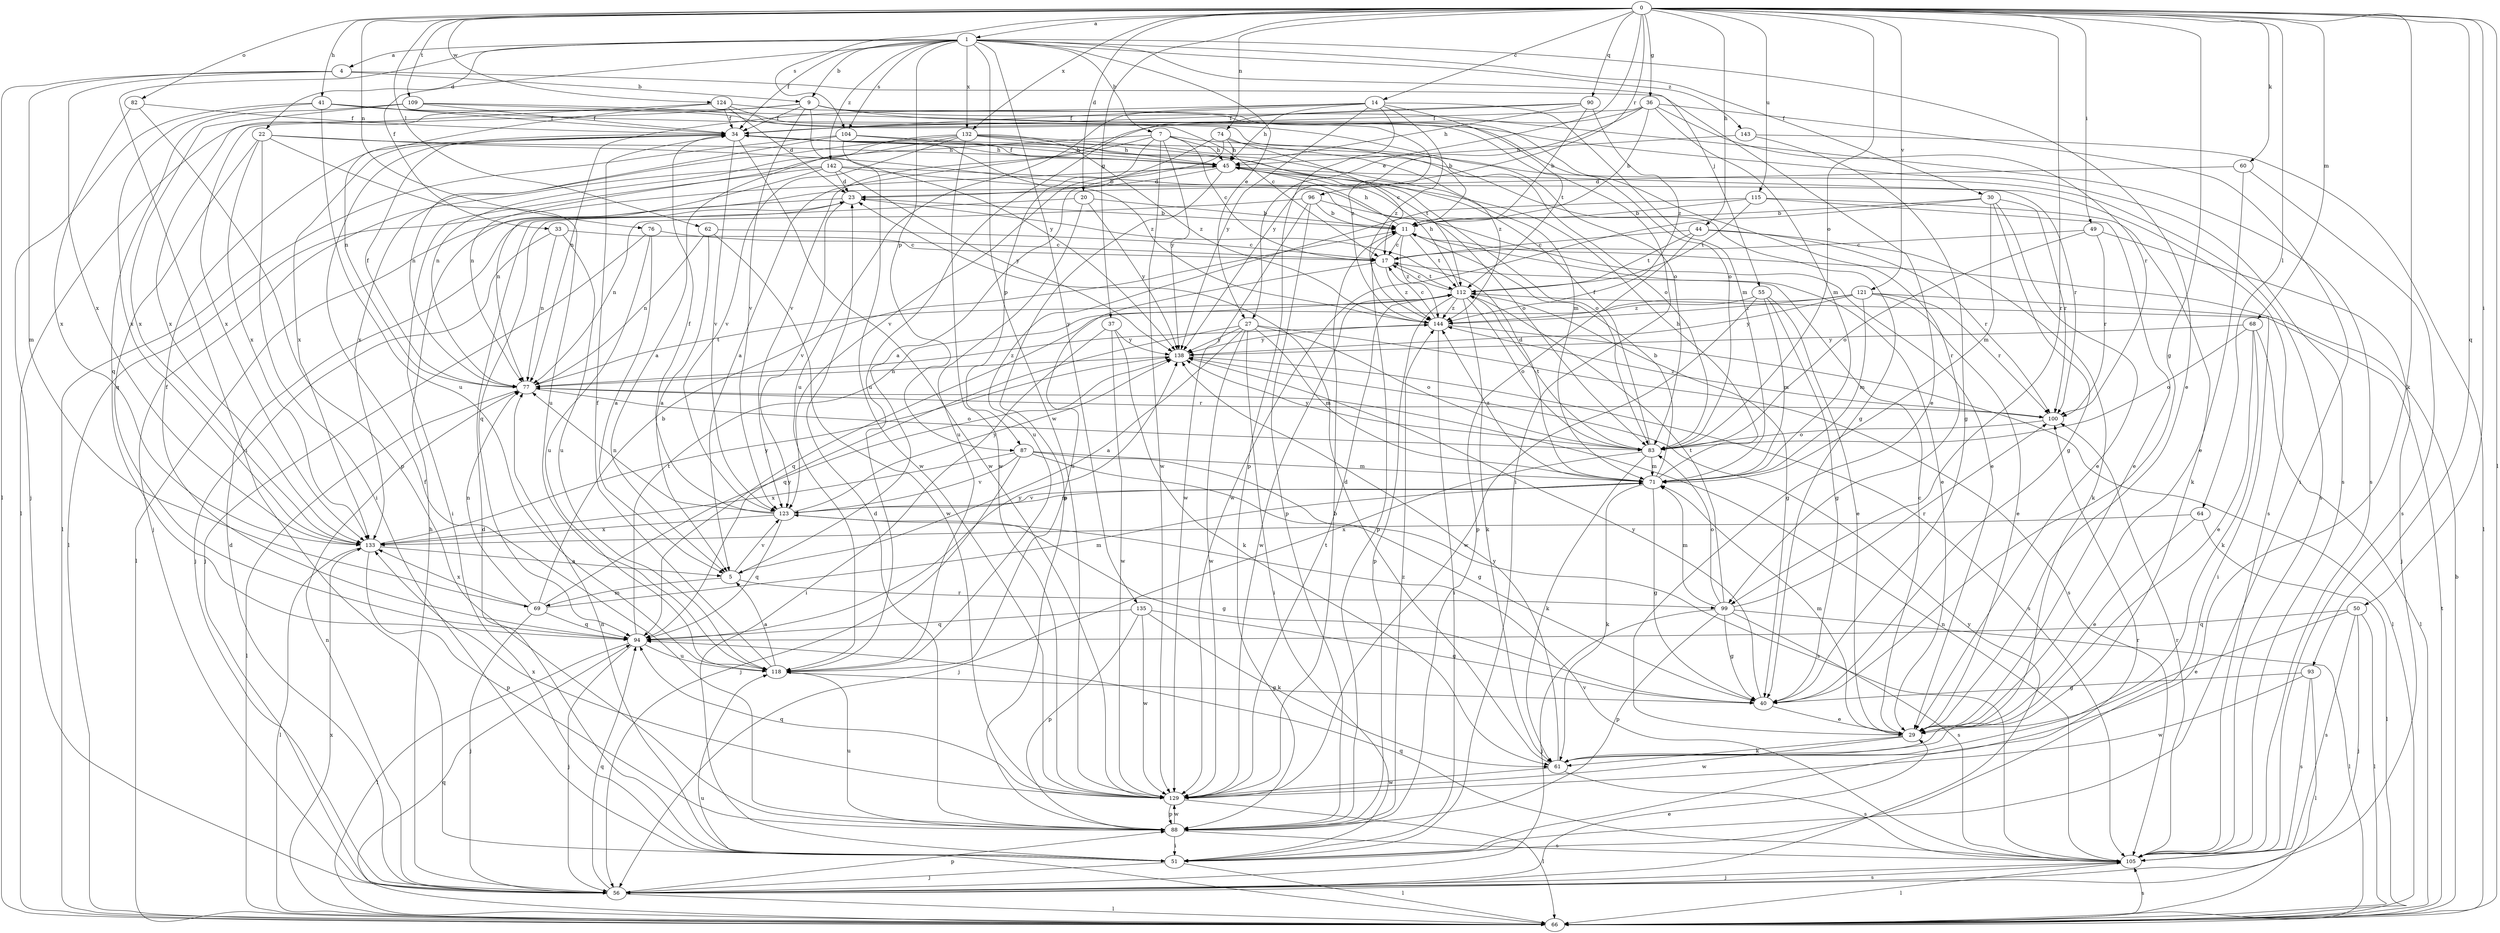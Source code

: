 strict digraph  {
0;
1;
4;
5;
7;
9;
11;
14;
17;
20;
22;
23;
27;
29;
30;
33;
34;
36;
37;
40;
41;
44;
45;
49;
50;
51;
55;
56;
60;
61;
62;
64;
66;
68;
69;
71;
74;
76;
77;
82;
83;
87;
88;
90;
93;
94;
96;
99;
100;
104;
105;
109;
112;
115;
118;
121;
123;
124;
129;
132;
133;
135;
138;
142;
143;
144;
0 -> 1  [label=a];
0 -> 14  [label=c];
0 -> 20  [label=d];
0 -> 27  [label=e];
0 -> 36  [label=g];
0 -> 37  [label=g];
0 -> 40  [label=g];
0 -> 41  [label=h];
0 -> 44  [label=h];
0 -> 49  [label=i];
0 -> 50  [label=i];
0 -> 60  [label=k];
0 -> 61  [label=k];
0 -> 62  [label=l];
0 -> 64  [label=l];
0 -> 66  [label=l];
0 -> 68  [label=m];
0 -> 74  [label=n];
0 -> 76  [label=n];
0 -> 82  [label=o];
0 -> 83  [label=o];
0 -> 90  [label=q];
0 -> 93  [label=q];
0 -> 96  [label=r];
0 -> 99  [label=r];
0 -> 104  [label=s];
0 -> 109  [label=t];
0 -> 115  [label=u];
0 -> 121  [label=v];
0 -> 124  [label=w];
0 -> 132  [label=x];
1 -> 4  [label=a];
1 -> 7  [label=b];
1 -> 9  [label=b];
1 -> 22  [label=d];
1 -> 27  [label=e];
1 -> 29  [label=e];
1 -> 30  [label=f];
1 -> 33  [label=f];
1 -> 34  [label=f];
1 -> 51  [label=i];
1 -> 55  [label=j];
1 -> 87  [label=p];
1 -> 104  [label=s];
1 -> 129  [label=w];
1 -> 132  [label=x];
1 -> 135  [label=y];
1 -> 142  [label=z];
1 -> 143  [label=z];
4 -> 9  [label=b];
4 -> 29  [label=e];
4 -> 66  [label=l];
4 -> 69  [label=m];
4 -> 133  [label=x];
5 -> 69  [label=m];
5 -> 99  [label=r];
5 -> 123  [label=v];
7 -> 5  [label=a];
7 -> 17  [label=c];
7 -> 45  [label=h];
7 -> 77  [label=n];
7 -> 83  [label=o];
7 -> 87  [label=p];
7 -> 129  [label=w];
7 -> 138  [label=y];
9 -> 34  [label=f];
9 -> 66  [label=l];
9 -> 99  [label=r];
9 -> 105  [label=s];
9 -> 123  [label=v];
9 -> 133  [label=x];
9 -> 138  [label=y];
9 -> 144  [label=z];
11 -> 17  [label=c];
11 -> 29  [label=e];
11 -> 45  [label=h];
11 -> 88  [label=p];
11 -> 112  [label=t];
11 -> 144  [label=z];
14 -> 34  [label=f];
14 -> 45  [label=h];
14 -> 51  [label=i];
14 -> 71  [label=m];
14 -> 77  [label=n];
14 -> 88  [label=p];
14 -> 118  [label=u];
14 -> 138  [label=y];
14 -> 144  [label=z];
17 -> 112  [label=t];
17 -> 118  [label=u];
17 -> 144  [label=z];
20 -> 11  [label=b];
20 -> 94  [label=q];
20 -> 118  [label=u];
20 -> 138  [label=y];
22 -> 11  [label=b];
22 -> 45  [label=h];
22 -> 51  [label=i];
22 -> 94  [label=q];
22 -> 118  [label=u];
22 -> 133  [label=x];
23 -> 11  [label=b];
23 -> 66  [label=l];
23 -> 123  [label=v];
27 -> 5  [label=a];
27 -> 51  [label=i];
27 -> 71  [label=m];
27 -> 83  [label=o];
27 -> 94  [label=q];
27 -> 105  [label=s];
27 -> 129  [label=w];
27 -> 138  [label=y];
29 -> 17  [label=c];
29 -> 61  [label=k];
29 -> 71  [label=m];
29 -> 129  [label=w];
30 -> 11  [label=b];
30 -> 29  [label=e];
30 -> 40  [label=g];
30 -> 71  [label=m];
30 -> 100  [label=r];
30 -> 129  [label=w];
33 -> 17  [label=c];
33 -> 56  [label=j];
33 -> 77  [label=n];
33 -> 118  [label=u];
34 -> 45  [label=h];
34 -> 105  [label=s];
34 -> 123  [label=v];
34 -> 129  [label=w];
34 -> 133  [label=x];
34 -> 144  [label=z];
36 -> 11  [label=b];
36 -> 34  [label=f];
36 -> 51  [label=i];
36 -> 71  [label=m];
36 -> 100  [label=r];
36 -> 123  [label=v];
36 -> 138  [label=y];
37 -> 51  [label=i];
37 -> 61  [label=k];
37 -> 129  [label=w];
37 -> 138  [label=y];
40 -> 29  [label=e];
40 -> 138  [label=y];
41 -> 11  [label=b];
41 -> 34  [label=f];
41 -> 56  [label=j];
41 -> 83  [label=o];
41 -> 118  [label=u];
41 -> 133  [label=x];
44 -> 17  [label=c];
44 -> 61  [label=k];
44 -> 88  [label=p];
44 -> 100  [label=r];
44 -> 112  [label=t];
45 -> 23  [label=d];
45 -> 34  [label=f];
45 -> 66  [label=l];
45 -> 83  [label=o];
45 -> 88  [label=p];
45 -> 105  [label=s];
49 -> 17  [label=c];
49 -> 56  [label=j];
49 -> 83  [label=o];
49 -> 100  [label=r];
50 -> 29  [label=e];
50 -> 56  [label=j];
50 -> 66  [label=l];
50 -> 94  [label=q];
50 -> 105  [label=s];
51 -> 23  [label=d];
51 -> 56  [label=j];
51 -> 66  [label=l];
51 -> 77  [label=n];
51 -> 100  [label=r];
55 -> 29  [label=e];
55 -> 40  [label=g];
55 -> 71  [label=m];
55 -> 129  [label=w];
55 -> 144  [label=z];
56 -> 23  [label=d];
56 -> 29  [label=e];
56 -> 45  [label=h];
56 -> 66  [label=l];
56 -> 77  [label=n];
56 -> 88  [label=p];
56 -> 94  [label=q];
56 -> 105  [label=s];
56 -> 138  [label=y];
60 -> 23  [label=d];
60 -> 29  [label=e];
60 -> 105  [label=s];
61 -> 23  [label=d];
61 -> 105  [label=s];
61 -> 129  [label=w];
61 -> 138  [label=y];
62 -> 5  [label=a];
62 -> 17  [label=c];
62 -> 77  [label=n];
62 -> 129  [label=w];
64 -> 29  [label=e];
64 -> 66  [label=l];
64 -> 133  [label=x];
66 -> 11  [label=b];
66 -> 94  [label=q];
66 -> 105  [label=s];
66 -> 112  [label=t];
66 -> 118  [label=u];
66 -> 133  [label=x];
68 -> 29  [label=e];
68 -> 61  [label=k];
68 -> 66  [label=l];
68 -> 83  [label=o];
68 -> 138  [label=y];
69 -> 11  [label=b];
69 -> 56  [label=j];
69 -> 71  [label=m];
69 -> 77  [label=n];
69 -> 94  [label=q];
69 -> 133  [label=x];
69 -> 138  [label=y];
71 -> 11  [label=b];
71 -> 23  [label=d];
71 -> 40  [label=g];
71 -> 45  [label=h];
71 -> 61  [label=k];
71 -> 123  [label=v];
71 -> 144  [label=z];
74 -> 5  [label=a];
74 -> 17  [label=c];
74 -> 45  [label=h];
74 -> 123  [label=v];
74 -> 144  [label=z];
76 -> 5  [label=a];
76 -> 17  [label=c];
76 -> 56  [label=j];
76 -> 118  [label=u];
77 -> 34  [label=f];
77 -> 66  [label=l];
77 -> 83  [label=o];
77 -> 100  [label=r];
77 -> 112  [label=t];
77 -> 144  [label=z];
82 -> 34  [label=f];
82 -> 88  [label=p];
82 -> 133  [label=x];
83 -> 34  [label=f];
83 -> 56  [label=j];
83 -> 61  [label=k];
83 -> 71  [label=m];
83 -> 112  [label=t];
83 -> 138  [label=y];
87 -> 40  [label=g];
87 -> 56  [label=j];
87 -> 71  [label=m];
87 -> 105  [label=s];
87 -> 123  [label=v];
87 -> 133  [label=x];
88 -> 23  [label=d];
88 -> 34  [label=f];
88 -> 51  [label=i];
88 -> 105  [label=s];
88 -> 118  [label=u];
88 -> 129  [label=w];
88 -> 144  [label=z];
90 -> 11  [label=b];
90 -> 34  [label=f];
90 -> 45  [label=h];
90 -> 118  [label=u];
90 -> 144  [label=z];
93 -> 40  [label=g];
93 -> 66  [label=l];
93 -> 105  [label=s];
93 -> 129  [label=w];
94 -> 34  [label=f];
94 -> 56  [label=j];
94 -> 66  [label=l];
94 -> 112  [label=t];
94 -> 118  [label=u];
94 -> 138  [label=y];
96 -> 11  [label=b];
96 -> 29  [label=e];
96 -> 77  [label=n];
96 -> 88  [label=p];
96 -> 129  [label=w];
99 -> 40  [label=g];
99 -> 56  [label=j];
99 -> 66  [label=l];
99 -> 71  [label=m];
99 -> 83  [label=o];
99 -> 88  [label=p];
99 -> 100  [label=r];
99 -> 105  [label=s];
99 -> 112  [label=t];
100 -> 83  [label=o];
100 -> 144  [label=z];
104 -> 45  [label=h];
104 -> 66  [label=l];
104 -> 71  [label=m];
104 -> 77  [label=n];
104 -> 129  [label=w];
105 -> 56  [label=j];
105 -> 66  [label=l];
105 -> 77  [label=n];
105 -> 94  [label=q];
105 -> 100  [label=r];
105 -> 123  [label=v];
109 -> 34  [label=f];
109 -> 94  [label=q];
109 -> 105  [label=s];
109 -> 112  [label=t];
109 -> 133  [label=x];
112 -> 17  [label=c];
112 -> 40  [label=g];
112 -> 45  [label=h];
112 -> 61  [label=k];
112 -> 83  [label=o];
112 -> 88  [label=p];
112 -> 129  [label=w];
112 -> 144  [label=z];
115 -> 11  [label=b];
115 -> 29  [label=e];
115 -> 61  [label=k];
115 -> 112  [label=t];
115 -> 118  [label=u];
118 -> 5  [label=a];
118 -> 34  [label=f];
118 -> 40  [label=g];
121 -> 29  [label=e];
121 -> 51  [label=i];
121 -> 71  [label=m];
121 -> 94  [label=q];
121 -> 100  [label=r];
121 -> 138  [label=y];
121 -> 144  [label=z];
123 -> 34  [label=f];
123 -> 40  [label=g];
123 -> 71  [label=m];
123 -> 77  [label=n];
123 -> 94  [label=q];
123 -> 133  [label=x];
123 -> 138  [label=y];
124 -> 17  [label=c];
124 -> 23  [label=d];
124 -> 34  [label=f];
124 -> 77  [label=n];
124 -> 83  [label=o];
124 -> 133  [label=x];
129 -> 11  [label=b];
129 -> 66  [label=l];
129 -> 88  [label=p];
129 -> 94  [label=q];
129 -> 112  [label=t];
129 -> 133  [label=x];
132 -> 5  [label=a];
132 -> 40  [label=g];
132 -> 45  [label=h];
132 -> 77  [label=n];
132 -> 112  [label=t];
132 -> 123  [label=v];
132 -> 129  [label=w];
132 -> 133  [label=x];
132 -> 144  [label=z];
133 -> 5  [label=a];
133 -> 66  [label=l];
133 -> 88  [label=p];
133 -> 138  [label=y];
135 -> 40  [label=g];
135 -> 61  [label=k];
135 -> 88  [label=p];
135 -> 94  [label=q];
135 -> 129  [label=w];
138 -> 77  [label=n];
138 -> 105  [label=s];
142 -> 23  [label=d];
142 -> 51  [label=i];
142 -> 56  [label=j];
142 -> 77  [label=n];
142 -> 83  [label=o];
142 -> 100  [label=r];
142 -> 138  [label=y];
143 -> 40  [label=g];
143 -> 45  [label=h];
143 -> 66  [label=l];
144 -> 17  [label=c];
144 -> 51  [label=i];
144 -> 66  [label=l];
144 -> 138  [label=y];
}
